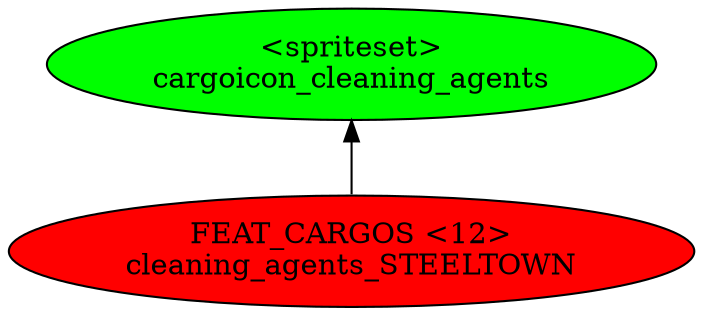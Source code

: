 digraph {
rankdir="BT"
cargoicon_cleaning_agents [fillcolor=green style="filled" label="<spriteset>\ncargoicon_cleaning_agents"]
cleaning_agents_STEELTOWN [fillcolor=red style="filled" label="FEAT_CARGOS <12>\ncleaning_agents_STEELTOWN"]
cleaning_agents_STEELTOWN->cargoicon_cleaning_agents
}
